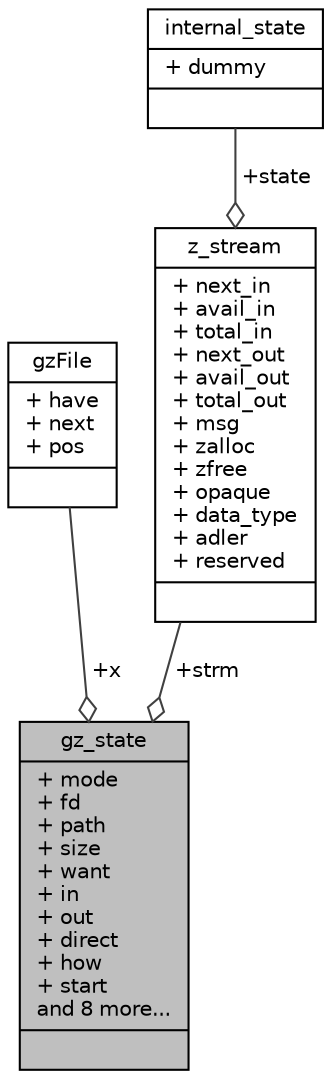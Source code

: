 digraph "gz_state"
{
  edge [fontname="Helvetica",fontsize="10",labelfontname="Helvetica",labelfontsize="10"];
  node [fontname="Helvetica",fontsize="10",shape=record];
  Node1 [label="{gz_state\n|+ mode\l+ fd\l+ path\l+ size\l+ want\l+ in\l+ out\l+ direct\l+ how\l+ start\land 8 more...\l|}",height=0.2,width=0.4,color="black", fillcolor="grey75", style="filled", fontcolor="black"];
  Node2 -> Node1 [color="grey25",fontsize="10",style="solid",label=" +x" ,arrowhead="odiamond",fontname="Helvetica"];
  Node2 [label="{gzFile\n|+ have\l+ next\l+ pos\l|}",height=0.2,width=0.4,color="black", fillcolor="white", style="filled",URL="$zlib_8h.html#structgz_file__s"];
  Node3 -> Node1 [color="grey25",fontsize="10",style="solid",label=" +strm" ,arrowhead="odiamond",fontname="Helvetica"];
  Node3 [label="{z_stream\n|+ next_in\l+ avail_in\l+ total_in\l+ next_out\l+ avail_out\l+ total_out\l+ msg\l+ zalloc\l+ zfree\l+ opaque\l+ data_type\l+ adler\l+ reserved\l|}",height=0.2,width=0.4,color="black", fillcolor="white", style="filled",URL="$zlib_8h.html#structz__stream"];
  Node4 -> Node3 [color="grey25",fontsize="10",style="solid",label=" +state" ,arrowhead="odiamond",fontname="Helvetica"];
  Node4 [label="{internal_state\n|+ dummy\l|}",height=0.2,width=0.4,color="black", fillcolor="white", style="filled",URL="$zutil_8c.html#structinternal__state"];
}
